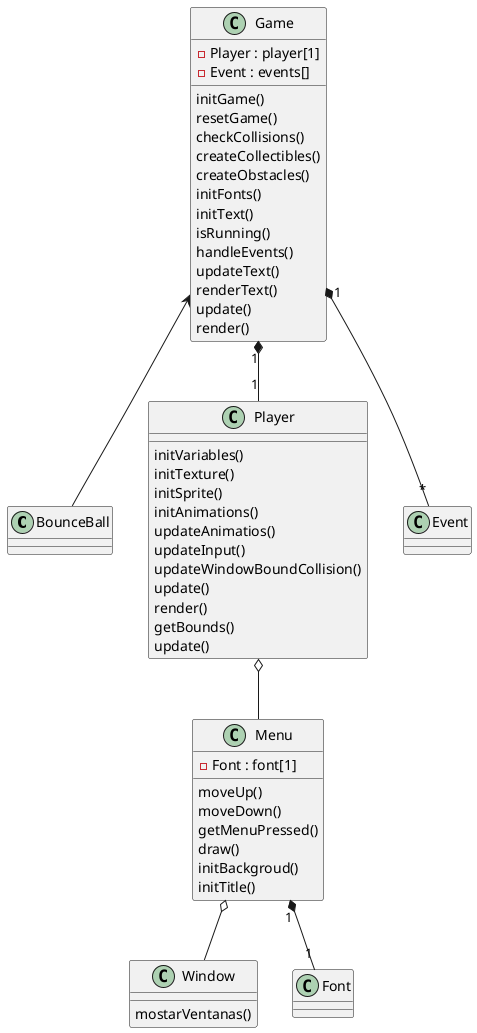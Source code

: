 @startuml BounceBall
class BounceBall
class Game{
    - Player : player[1]
    -Event : events[]
}
class Menu{
    -Font : font[1]
}
class Window
class Player
class Event
class Font

Game "1" *-- "1" Player
Game "1" *-- "*" Event
Menu "1" *-- "1" Font

Player o-- Menu
Menu o-- Window

Game <-- BounceBall 

Game : initGame()
Game : resetGame()
Game : checkCollisions()
Game : createCollectibles()
Game : createObstacles()
Game : initFonts()
Game : initText()
Game : isRunning()
Game : handleEvents()
Game : updateText()
Game : renderText()
Game : update()
Game : render()

Menu : moveUp()
Menu : moveDown()
Menu : getMenuPressed()
Menu : draw()
Menu : initBackgroud()
Menu : initTitle()

Player : initVariables()
Player : initTexture()
Player : initSprite()
Player : initAnimations()
Player : updateAnimatios()
Player : updateInput()
Player : updateWindowBoundCollision()
Player : update()
Player : render()
Player : getBounds()
Player : update()

Window : mostarVentanas()